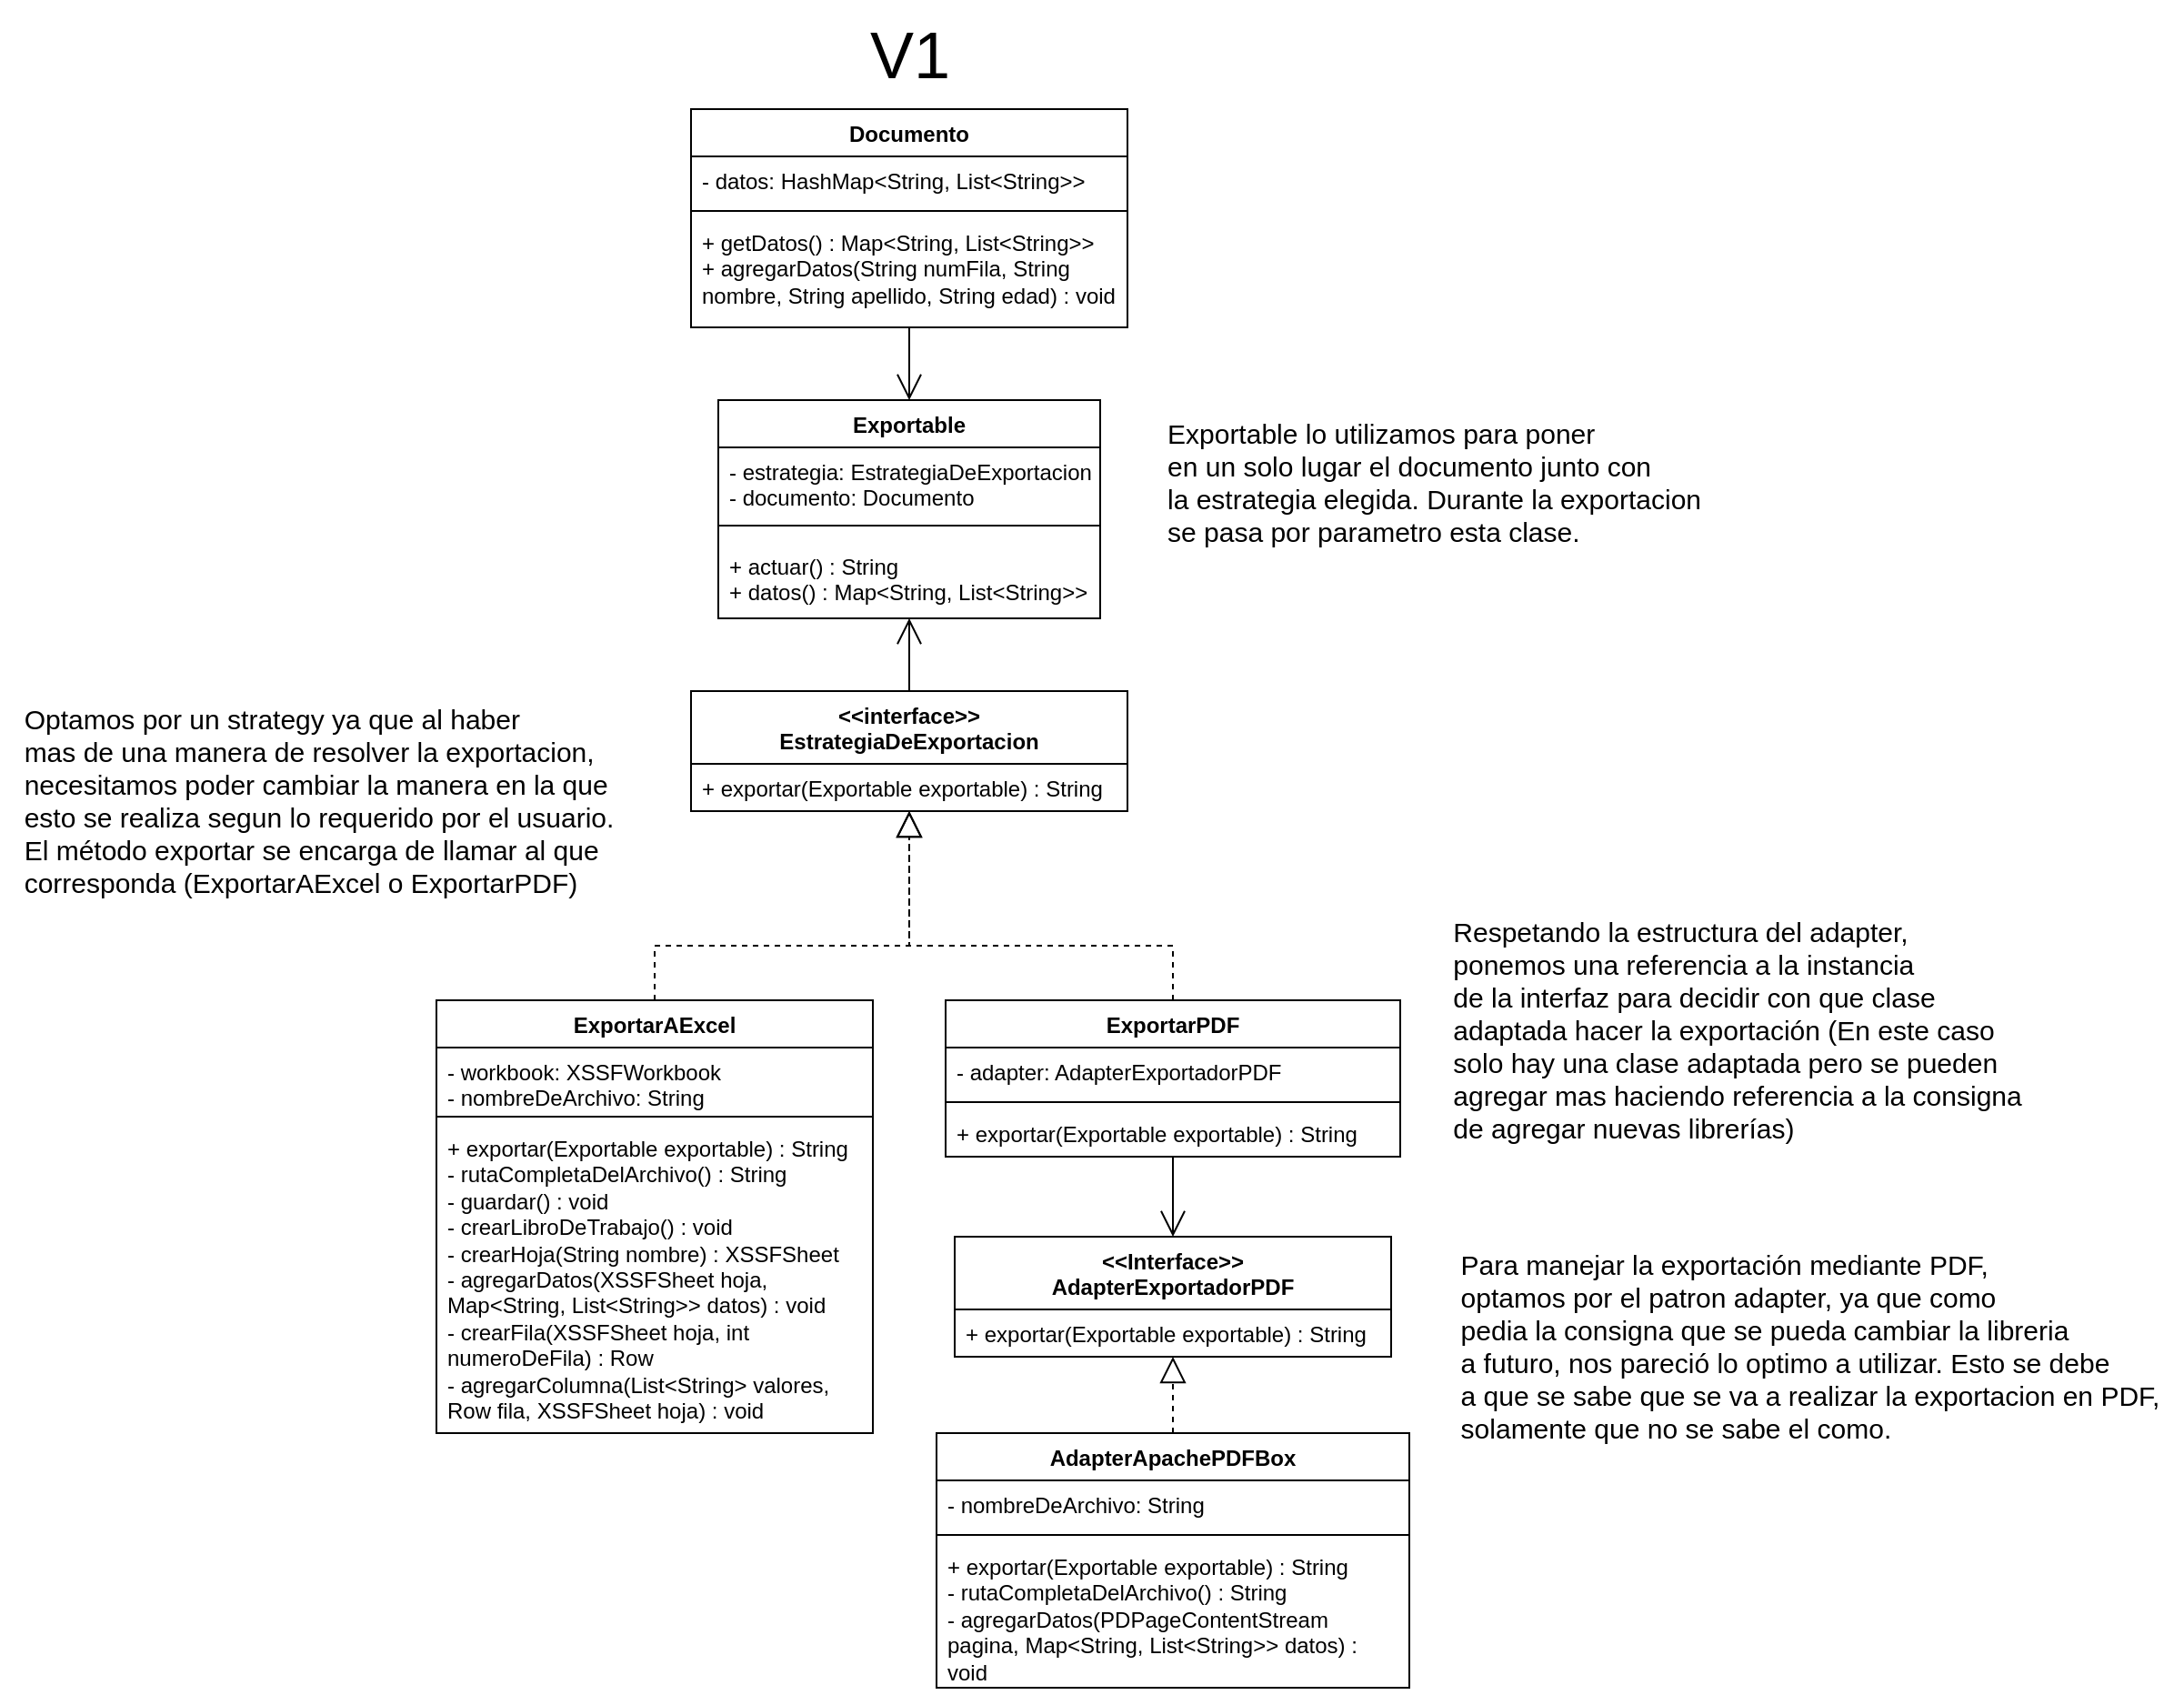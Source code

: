 <mxfile version="24.6.4" type="device">
  <diagram name="Página-1" id="m3YiKb1pOxPoElPiLpKl">
    <mxGraphModel dx="3531" dy="483" grid="1" gridSize="10" guides="1" tooltips="1" connect="1" arrows="1" fold="1" page="1" pageScale="1" pageWidth="827" pageHeight="1169" math="0" shadow="0">
      <root>
        <mxCell id="0" />
        <mxCell id="1" parent="0" />
        <mxCell id="AN9zDlKNwb55fskblCpH-6" value="Exportable" style="swimlane;fontStyle=1;align=center;verticalAlign=top;childLayout=stackLayout;horizontal=1;startSize=26;horizontalStack=0;resizeParent=1;resizeParentMax=0;resizeLast=0;collapsible=1;marginBottom=0;whiteSpace=wrap;html=1;" parent="1" vertex="1">
          <mxGeometry x="-1505" y="280" width="210" height="120" as="geometry" />
        </mxCell>
        <mxCell id="AN9zDlKNwb55fskblCpH-7" value="&lt;div&gt;- estrategia: EstrategiaDeExportacion&lt;br&gt;&lt;/div&gt;&lt;div&gt;- documento: Documento&lt;br&gt;&lt;/div&gt;" style="text;strokeColor=none;fillColor=none;align=left;verticalAlign=top;spacingLeft=4;spacingRight=4;overflow=hidden;rotatable=0;points=[[0,0.5],[1,0.5]];portConstraint=eastwest;whiteSpace=wrap;html=1;" parent="AN9zDlKNwb55fskblCpH-6" vertex="1">
          <mxGeometry y="26" width="210" height="34" as="geometry" />
        </mxCell>
        <mxCell id="AN9zDlKNwb55fskblCpH-8" value="" style="line;strokeWidth=1;fillColor=none;align=left;verticalAlign=middle;spacingTop=-1;spacingLeft=3;spacingRight=3;rotatable=0;labelPosition=right;points=[];portConstraint=eastwest;strokeColor=inherit;" parent="AN9zDlKNwb55fskblCpH-6" vertex="1">
          <mxGeometry y="60" width="210" height="18" as="geometry" />
        </mxCell>
        <mxCell id="AN9zDlKNwb55fskblCpH-9" value="&lt;div&gt;+ actuar() : String&lt;/div&gt;&lt;div&gt;+ datos() : Map&amp;lt;String, List&amp;lt;String&amp;gt;&amp;gt;&lt;br&gt;&lt;/div&gt;" style="text;strokeColor=none;fillColor=none;align=left;verticalAlign=top;spacingLeft=4;spacingRight=4;overflow=hidden;rotatable=0;points=[[0,0.5],[1,0.5]];portConstraint=eastwest;whiteSpace=wrap;html=1;" parent="AN9zDlKNwb55fskblCpH-6" vertex="1">
          <mxGeometry y="78" width="210" height="42" as="geometry" />
        </mxCell>
        <mxCell id="AN9zDlKNwb55fskblCpH-10" value="ExportarAExcel" style="swimlane;fontStyle=1;align=center;verticalAlign=top;childLayout=stackLayout;horizontal=1;startSize=26;horizontalStack=0;resizeParent=1;resizeParentMax=0;resizeLast=0;collapsible=1;marginBottom=0;whiteSpace=wrap;html=1;" parent="1" vertex="1">
          <mxGeometry x="-1660" y="610" width="240" height="238" as="geometry" />
        </mxCell>
        <mxCell id="AN9zDlKNwb55fskblCpH-11" value="&lt;div&gt;- workbook: XSSFWorkbook&lt;/div&gt;&lt;div&gt;- nombreDeArchivo: String&lt;br&gt;&lt;/div&gt;" style="text;strokeColor=none;fillColor=none;align=left;verticalAlign=top;spacingLeft=4;spacingRight=4;overflow=hidden;rotatable=0;points=[[0,0.5],[1,0.5]];portConstraint=eastwest;whiteSpace=wrap;html=1;" parent="AN9zDlKNwb55fskblCpH-10" vertex="1">
          <mxGeometry y="26" width="240" height="34" as="geometry" />
        </mxCell>
        <mxCell id="AN9zDlKNwb55fskblCpH-12" value="" style="line;strokeWidth=1;fillColor=none;align=left;verticalAlign=middle;spacingTop=-1;spacingLeft=3;spacingRight=3;rotatable=0;labelPosition=right;points=[];portConstraint=eastwest;strokeColor=inherit;" parent="AN9zDlKNwb55fskblCpH-10" vertex="1">
          <mxGeometry y="60" width="240" height="8" as="geometry" />
        </mxCell>
        <mxCell id="AN9zDlKNwb55fskblCpH-13" value="&lt;div&gt;+ exportar(Exportable exportable) : String&lt;br&gt;&lt;/div&gt;&lt;div&gt;- rutaCompletaDelArchivo() : String&lt;/div&gt;&lt;div&gt;- guardar() : void&lt;/div&gt;&lt;div&gt;- crearLibroDeTrabajo() : void&lt;/div&gt;&lt;div&gt;- crearHoja(String nombre) : XSSFSheet&lt;/div&gt;&lt;div&gt;- agregarDatos(XSSFSheet hoja, Map&amp;lt;String, List&amp;lt;String&amp;gt;&amp;gt; datos) : void&lt;/div&gt;&lt;div&gt;- crearFila(XSSFSheet hoja, int numeroDeFila) : Row&lt;/div&gt;&lt;div&gt;- agregarColumna(List&amp;lt;String&amp;gt; valores, Row fila, XSSFSheet hoja) : void&lt;br&gt;&lt;/div&gt;" style="text;strokeColor=none;fillColor=none;align=left;verticalAlign=top;spacingLeft=4;spacingRight=4;overflow=hidden;rotatable=0;points=[[0,0.5],[1,0.5]];portConstraint=eastwest;whiteSpace=wrap;html=1;" parent="AN9zDlKNwb55fskblCpH-10" vertex="1">
          <mxGeometry y="68" width="240" height="170" as="geometry" />
        </mxCell>
        <mxCell id="AN9zDlKNwb55fskblCpH-14" value="&amp;lt;&amp;lt;Interface&amp;gt;&amp;gt;&lt;br&gt;&lt;div&gt;AdapterExportadorPDF&lt;/div&gt;" style="swimlane;fontStyle=1;align=center;verticalAlign=top;childLayout=stackLayout;horizontal=1;startSize=40;horizontalStack=0;resizeParent=1;resizeParentMax=0;resizeLast=0;collapsible=1;marginBottom=0;whiteSpace=wrap;html=1;" parent="1" vertex="1">
          <mxGeometry x="-1375" y="740" width="240" height="66" as="geometry" />
        </mxCell>
        <mxCell id="AN9zDlKNwb55fskblCpH-17" value="+ exportar(Exportable exportable) : String" style="text;strokeColor=none;fillColor=none;align=left;verticalAlign=top;spacingLeft=4;spacingRight=4;overflow=hidden;rotatable=0;points=[[0,0.5],[1,0.5]];portConstraint=eastwest;whiteSpace=wrap;html=1;" parent="AN9zDlKNwb55fskblCpH-14" vertex="1">
          <mxGeometry y="40" width="240" height="26" as="geometry" />
        </mxCell>
        <mxCell id="AN9zDlKNwb55fskblCpH-18" value="AdapterApachePDFBox" style="swimlane;fontStyle=1;align=center;verticalAlign=top;childLayout=stackLayout;horizontal=1;startSize=26;horizontalStack=0;resizeParent=1;resizeParentMax=0;resizeLast=0;collapsible=1;marginBottom=0;whiteSpace=wrap;html=1;" parent="1" vertex="1">
          <mxGeometry x="-1385" y="848" width="260" height="140" as="geometry" />
        </mxCell>
        <mxCell id="AN9zDlKNwb55fskblCpH-19" value="- nombreDeArchivo: String" style="text;strokeColor=none;fillColor=none;align=left;verticalAlign=top;spacingLeft=4;spacingRight=4;overflow=hidden;rotatable=0;points=[[0,0.5],[1,0.5]];portConstraint=eastwest;whiteSpace=wrap;html=1;" parent="AN9zDlKNwb55fskblCpH-18" vertex="1">
          <mxGeometry y="26" width="260" height="26" as="geometry" />
        </mxCell>
        <mxCell id="AN9zDlKNwb55fskblCpH-20" value="" style="line;strokeWidth=1;fillColor=none;align=left;verticalAlign=middle;spacingTop=-1;spacingLeft=3;spacingRight=3;rotatable=0;labelPosition=right;points=[];portConstraint=eastwest;strokeColor=inherit;" parent="AN9zDlKNwb55fskblCpH-18" vertex="1">
          <mxGeometry y="52" width="260" height="8" as="geometry" />
        </mxCell>
        <mxCell id="AN9zDlKNwb55fskblCpH-21" value="&lt;div&gt;+ exportar(Exportable exportable) : String&lt;/div&gt;&lt;div&gt;- rutaCompletaDelArchivo() : String&lt;/div&gt;&lt;div&gt;- agregarDatos(PDPageContentStream pagina, Map&amp;lt;String, List&amp;lt;String&amp;gt;&amp;gt; datos) : void &lt;br&gt;&lt;/div&gt;" style="text;strokeColor=none;fillColor=none;align=left;verticalAlign=top;spacingLeft=4;spacingRight=4;overflow=hidden;rotatable=0;points=[[0,0.5],[1,0.5]];portConstraint=eastwest;whiteSpace=wrap;html=1;" parent="AN9zDlKNwb55fskblCpH-18" vertex="1">
          <mxGeometry y="60" width="260" height="80" as="geometry" />
        </mxCell>
        <mxCell id="AN9zDlKNwb55fskblCpH-22" value="ExportarPDF" style="swimlane;fontStyle=1;align=center;verticalAlign=top;childLayout=stackLayout;horizontal=1;startSize=26;horizontalStack=0;resizeParent=1;resizeParentMax=0;resizeLast=0;collapsible=1;marginBottom=0;whiteSpace=wrap;html=1;" parent="1" vertex="1">
          <mxGeometry x="-1380" y="610" width="250" height="86" as="geometry" />
        </mxCell>
        <mxCell id="AN9zDlKNwb55fskblCpH-23" value="- adapter: AdapterExportadorPDF" style="text;strokeColor=none;fillColor=none;align=left;verticalAlign=top;spacingLeft=4;spacingRight=4;overflow=hidden;rotatable=0;points=[[0,0.5],[1,0.5]];portConstraint=eastwest;whiteSpace=wrap;html=1;" parent="AN9zDlKNwb55fskblCpH-22" vertex="1">
          <mxGeometry y="26" width="250" height="26" as="geometry" />
        </mxCell>
        <mxCell id="AN9zDlKNwb55fskblCpH-24" value="" style="line;strokeWidth=1;fillColor=none;align=left;verticalAlign=middle;spacingTop=-1;spacingLeft=3;spacingRight=3;rotatable=0;labelPosition=right;points=[];portConstraint=eastwest;strokeColor=inherit;" parent="AN9zDlKNwb55fskblCpH-22" vertex="1">
          <mxGeometry y="52" width="250" height="8" as="geometry" />
        </mxCell>
        <mxCell id="AN9zDlKNwb55fskblCpH-25" value="+ exportar(Exportable exportable) : String" style="text;strokeColor=none;fillColor=none;align=left;verticalAlign=top;spacingLeft=4;spacingRight=4;overflow=hidden;rotatable=0;points=[[0,0.5],[1,0.5]];portConstraint=eastwest;whiteSpace=wrap;html=1;" parent="AN9zDlKNwb55fskblCpH-22" vertex="1">
          <mxGeometry y="60" width="250" height="26" as="geometry" />
        </mxCell>
        <mxCell id="AN9zDlKNwb55fskblCpH-27" value="" style="endArrow=open;endFill=1;endSize=12;html=1;rounded=0;" parent="1" source="AN9zDlKNwb55fskblCpH-28" target="AN9zDlKNwb55fskblCpH-6" edge="1">
          <mxGeometry width="160" relative="1" as="geometry">
            <mxPoint x="-1395" y="450" as="sourcePoint" />
            <mxPoint x="-1395" y="330" as="targetPoint" />
          </mxGeometry>
        </mxCell>
        <mxCell id="AN9zDlKNwb55fskblCpH-28" value="&lt;div&gt;&amp;lt;&amp;lt;interface&amp;gt;&amp;gt;&lt;/div&gt;&lt;div&gt;EstrategiaDeExportacion&lt;br&gt;&lt;/div&gt;" style="swimlane;fontStyle=1;align=center;verticalAlign=top;childLayout=stackLayout;horizontal=1;startSize=40;horizontalStack=0;resizeParent=1;resizeParentMax=0;resizeLast=0;collapsible=1;marginBottom=0;whiteSpace=wrap;html=1;" parent="1" vertex="1">
          <mxGeometry x="-1520" y="440" width="240" height="66" as="geometry" />
        </mxCell>
        <mxCell id="AN9zDlKNwb55fskblCpH-31" value="+ exportar(Exportable exportable) : String" style="text;strokeColor=none;fillColor=none;align=left;verticalAlign=top;spacingLeft=4;spacingRight=4;overflow=hidden;rotatable=0;points=[[0,0.5],[1,0.5]];portConstraint=eastwest;whiteSpace=wrap;html=1;" parent="AN9zDlKNwb55fskblCpH-28" vertex="1">
          <mxGeometry y="40" width="240" height="26" as="geometry" />
        </mxCell>
        <mxCell id="AN9zDlKNwb55fskblCpH-37" value="" style="endArrow=open;endFill=1;endSize=12;html=1;rounded=0;entryX=0.5;entryY=0;entryDx=0;entryDy=0;" parent="1" source="AN9zDlKNwb55fskblCpH-25" target="AN9zDlKNwb55fskblCpH-14" edge="1">
          <mxGeometry width="160" relative="1" as="geometry">
            <mxPoint x="-1180.5" y="647" as="sourcePoint" />
            <mxPoint x="-1179.5" y="596" as="targetPoint" />
          </mxGeometry>
        </mxCell>
        <mxCell id="AN9zDlKNwb55fskblCpH-44" value="" style="endArrow=block;dashed=1;endFill=0;endSize=12;html=1;rounded=0;" parent="1" source="AN9zDlKNwb55fskblCpH-18" target="AN9zDlKNwb55fskblCpH-14" edge="1">
          <mxGeometry width="160" relative="1" as="geometry">
            <mxPoint x="-1290" y="800" as="sourcePoint" />
            <mxPoint x="-1130" y="800" as="targetPoint" />
          </mxGeometry>
        </mxCell>
        <mxCell id="AN9zDlKNwb55fskblCpH-45" value="" style="endArrow=block;dashed=1;endFill=0;endSize=12;html=1;rounded=0;" parent="1" source="AN9zDlKNwb55fskblCpH-10" target="AN9zDlKNwb55fskblCpH-28" edge="1">
          <mxGeometry width="160" relative="1" as="geometry">
            <mxPoint x="-1440" y="600" as="sourcePoint" />
            <mxPoint x="-1280" y="600" as="targetPoint" />
            <Array as="points">
              <mxPoint x="-1540" y="580" />
              <mxPoint x="-1400" y="580" />
            </Array>
          </mxGeometry>
        </mxCell>
        <mxCell id="AN9zDlKNwb55fskblCpH-47" value="" style="endArrow=block;dashed=1;endFill=0;endSize=12;html=1;rounded=0;" parent="1" source="AN9zDlKNwb55fskblCpH-22" target="AN9zDlKNwb55fskblCpH-28" edge="1">
          <mxGeometry width="160" relative="1" as="geometry">
            <mxPoint x="-1440" y="600" as="sourcePoint" />
            <mxPoint x="-1280" y="600" as="targetPoint" />
            <Array as="points">
              <mxPoint x="-1255" y="580" />
              <mxPoint x="-1400" y="580" />
            </Array>
          </mxGeometry>
        </mxCell>
        <mxCell id="AN9zDlKNwb55fskblCpH-48" value="&lt;font style=&quot;font-size: 36px;&quot;&gt;V1&lt;/font&gt;" style="text;html=1;align=center;verticalAlign=middle;resizable=0;points=[];autosize=1;strokeColor=none;fillColor=none;" parent="1" vertex="1">
          <mxGeometry x="-1435" y="60" width="70" height="60" as="geometry" />
        </mxCell>
        <mxCell id="f1k30kbrnZfmxj0MRdFR-2" value="Documento" style="swimlane;fontStyle=1;align=center;verticalAlign=top;childLayout=stackLayout;horizontal=1;startSize=26;horizontalStack=0;resizeParent=1;resizeParentMax=0;resizeLast=0;collapsible=1;marginBottom=0;whiteSpace=wrap;html=1;" parent="1" vertex="1">
          <mxGeometry x="-1520" y="120" width="240" height="120" as="geometry" />
        </mxCell>
        <mxCell id="f1k30kbrnZfmxj0MRdFR-3" value="- datos: HashMap&amp;lt;String, List&amp;lt;String&amp;gt;&amp;gt;" style="text;strokeColor=none;fillColor=none;align=left;verticalAlign=top;spacingLeft=4;spacingRight=4;overflow=hidden;rotatable=0;points=[[0,0.5],[1,0.5]];portConstraint=eastwest;whiteSpace=wrap;html=1;" parent="f1k30kbrnZfmxj0MRdFR-2" vertex="1">
          <mxGeometry y="26" width="240" height="26" as="geometry" />
        </mxCell>
        <mxCell id="f1k30kbrnZfmxj0MRdFR-4" value="" style="line;strokeWidth=1;fillColor=none;align=left;verticalAlign=middle;spacingTop=-1;spacingLeft=3;spacingRight=3;rotatable=0;labelPosition=right;points=[];portConstraint=eastwest;strokeColor=inherit;" parent="f1k30kbrnZfmxj0MRdFR-2" vertex="1">
          <mxGeometry y="52" width="240" height="8" as="geometry" />
        </mxCell>
        <mxCell id="f1k30kbrnZfmxj0MRdFR-5" value="+ getDatos() : Map&amp;lt;String, List&amp;lt;String&amp;gt;&amp;gt;&lt;div&gt;+ agregarDatos(String numFila, String nombre, String apellido, String edad) : void&lt;/div&gt;" style="text;strokeColor=none;fillColor=none;align=left;verticalAlign=top;spacingLeft=4;spacingRight=4;overflow=hidden;rotatable=0;points=[[0,0.5],[1,0.5]];portConstraint=eastwest;whiteSpace=wrap;html=1;" parent="f1k30kbrnZfmxj0MRdFR-2" vertex="1">
          <mxGeometry y="60" width="240" height="60" as="geometry" />
        </mxCell>
        <mxCell id="f1k30kbrnZfmxj0MRdFR-7" value="" style="endArrow=open;endFill=1;endSize=12;html=1;rounded=0;" parent="1" source="f1k30kbrnZfmxj0MRdFR-2" target="AN9zDlKNwb55fskblCpH-6" edge="1">
          <mxGeometry width="160" relative="1" as="geometry">
            <mxPoint x="-1420" y="330" as="sourcePoint" />
            <mxPoint x="-1260" y="330" as="targetPoint" />
          </mxGeometry>
        </mxCell>
        <mxCell id="QoHILnZpKPG5uP0blY01-1" value="&lt;div style=&quot;text-align: left;&quot;&gt;&lt;span style=&quot;font-size: 15px; background-color: initial;&quot;&gt;Optamos por un strategy ya que al haber&lt;/span&gt;&lt;/div&gt;&lt;div style=&quot;text-align: left;&quot;&gt;&lt;font style=&quot;font-size: 15px;&quot;&gt;mas de una manera de resolver la exportacion,&lt;/font&gt;&lt;/div&gt;&lt;div style=&quot;text-align: left;&quot;&gt;&lt;font style=&quot;font-size: 15px;&quot;&gt;necesitamos poder cambiar la manera en la que&lt;/font&gt;&lt;/div&gt;&lt;div style=&quot;text-align: left;&quot;&gt;&lt;font style=&quot;font-size: 15px;&quot;&gt;esto se realiza segun lo requerido por el usuario.&lt;br&gt;El método exportar se encarga de llamar al que&lt;/font&gt;&lt;/div&gt;&lt;div style=&quot;text-align: left;&quot;&gt;&lt;font style=&quot;font-size: 15px;&quot;&gt;corresponda (ExportarAExcel o ExportarPDF)&lt;br&gt;&lt;/font&gt;&lt;/div&gt;" style="text;html=1;align=center;verticalAlign=middle;resizable=0;points=[];autosize=1;strokeColor=none;fillColor=none;" parent="1" vertex="1">
          <mxGeometry x="-1900" y="440" width="350" height="120" as="geometry" />
        </mxCell>
        <mxCell id="QoHILnZpKPG5uP0blY01-2" value="&lt;div style=&quot;text-align: left;&quot;&gt;&lt;span style=&quot;font-size: 15px; background-color: initial;&quot;&gt;Para manejar la exportación mediante PDF,&lt;/span&gt;&lt;/div&gt;&lt;div style=&quot;text-align: left;&quot;&gt;&lt;span style=&quot;font-size: 15px;&quot;&gt;optamos por el patron adapter, ya que como&amp;nbsp;&lt;/span&gt;&lt;/div&gt;&lt;div style=&quot;text-align: left;&quot;&gt;&lt;span style=&quot;font-size: 15px;&quot;&gt;pedia la consigna que se pueda cambiar la libreria&amp;nbsp;&lt;/span&gt;&lt;/div&gt;&lt;div style=&quot;text-align: left;&quot;&gt;&lt;span style=&quot;font-size: 15px;&quot;&gt;a futuro, nos pareció lo optimo a utilizar. Esto se debe&amp;nbsp;&lt;/span&gt;&lt;/div&gt;&lt;div style=&quot;text-align: left;&quot;&gt;&lt;span style=&quot;font-size: 15px;&quot;&gt;a que se sabe que se va a realizar la exportacion en PDF,&lt;/span&gt;&lt;/div&gt;&lt;div style=&quot;text-align: left;&quot;&gt;&lt;span style=&quot;font-size: 15px;&quot;&gt;solamente que no se sabe el como.&lt;/span&gt;&lt;/div&gt;" style="text;html=1;align=center;verticalAlign=middle;resizable=0;points=[];autosize=1;strokeColor=none;fillColor=none;" parent="1" vertex="1">
          <mxGeometry x="-1110" y="740" width="410" height="120" as="geometry" />
        </mxCell>
        <mxCell id="cFJ2FGHdv1ZeEVH14R_b-2" value="&lt;div align=&quot;left&quot;&gt;&lt;font style=&quot;font-size: 15px;&quot;&gt;Respetando la estructura del adapter,&lt;/font&gt;&lt;/div&gt;&lt;div align=&quot;left&quot;&gt;&lt;font style=&quot;font-size: 15px;&quot;&gt;ponemos una referencia a la instancia&lt;/font&gt;&lt;/div&gt;&lt;div align=&quot;left&quot;&gt;&lt;font style=&quot;font-size: 15px;&quot;&gt;de la interfaz para decidir con que clase&lt;/font&gt;&lt;/div&gt;&lt;div align=&quot;left&quot;&gt;&lt;font style=&quot;font-size: 15px;&quot;&gt;adaptada hacer la exportación (En este caso&lt;/font&gt;&lt;/div&gt;&lt;div align=&quot;left&quot;&gt;&lt;font style=&quot;font-size: 15px;&quot;&gt;solo hay una clase adaptada pero se pueden&lt;/font&gt;&lt;/div&gt;&lt;div align=&quot;left&quot;&gt;&lt;font style=&quot;font-size: 15px;&quot;&gt;agregar mas haciendo referencia a la consigna &lt;br&gt;&lt;/font&gt;&lt;/div&gt;&lt;div align=&quot;left&quot;&gt;&lt;font style=&quot;font-size: 15px;&quot;&gt;de agregar nuevas librerías)&lt;br&gt;&lt;/font&gt;&lt;/div&gt;" style="text;html=1;align=center;verticalAlign=middle;resizable=0;points=[];autosize=1;strokeColor=none;fillColor=none;" parent="1" vertex="1">
          <mxGeometry x="-1110" y="556" width="330" height="140" as="geometry" />
        </mxCell>
        <mxCell id="SfP3baqDf2U6pMKrftU_-1" value="&lt;div align=&quot;left&quot;&gt;&lt;font style=&quot;font-size: 15px;&quot;&gt;Exportable lo utilizamos para poner&lt;/font&gt;&lt;/div&gt;&lt;div align=&quot;left&quot;&gt;&lt;font style=&quot;font-size: 15px;&quot;&gt;en un solo lugar el documento junto con&lt;/font&gt;&lt;/div&gt;&lt;div align=&quot;left&quot;&gt;&lt;font style=&quot;font-size: 15px;&quot;&gt;la estrategia elegida. Durante la exportacion&lt;/font&gt;&lt;/div&gt;&lt;div align=&quot;left&quot;&gt;&lt;font style=&quot;font-size: 15px;&quot;&gt;se pasa por parametro esta clase.&lt;br&gt;&lt;/font&gt;&lt;/div&gt;" style="text;html=1;align=left;verticalAlign=middle;resizable=0;points=[];autosize=1;strokeColor=none;fillColor=none;" vertex="1" parent="1">
          <mxGeometry x="-1260" y="280" width="320" height="90" as="geometry" />
        </mxCell>
      </root>
    </mxGraphModel>
  </diagram>
</mxfile>
